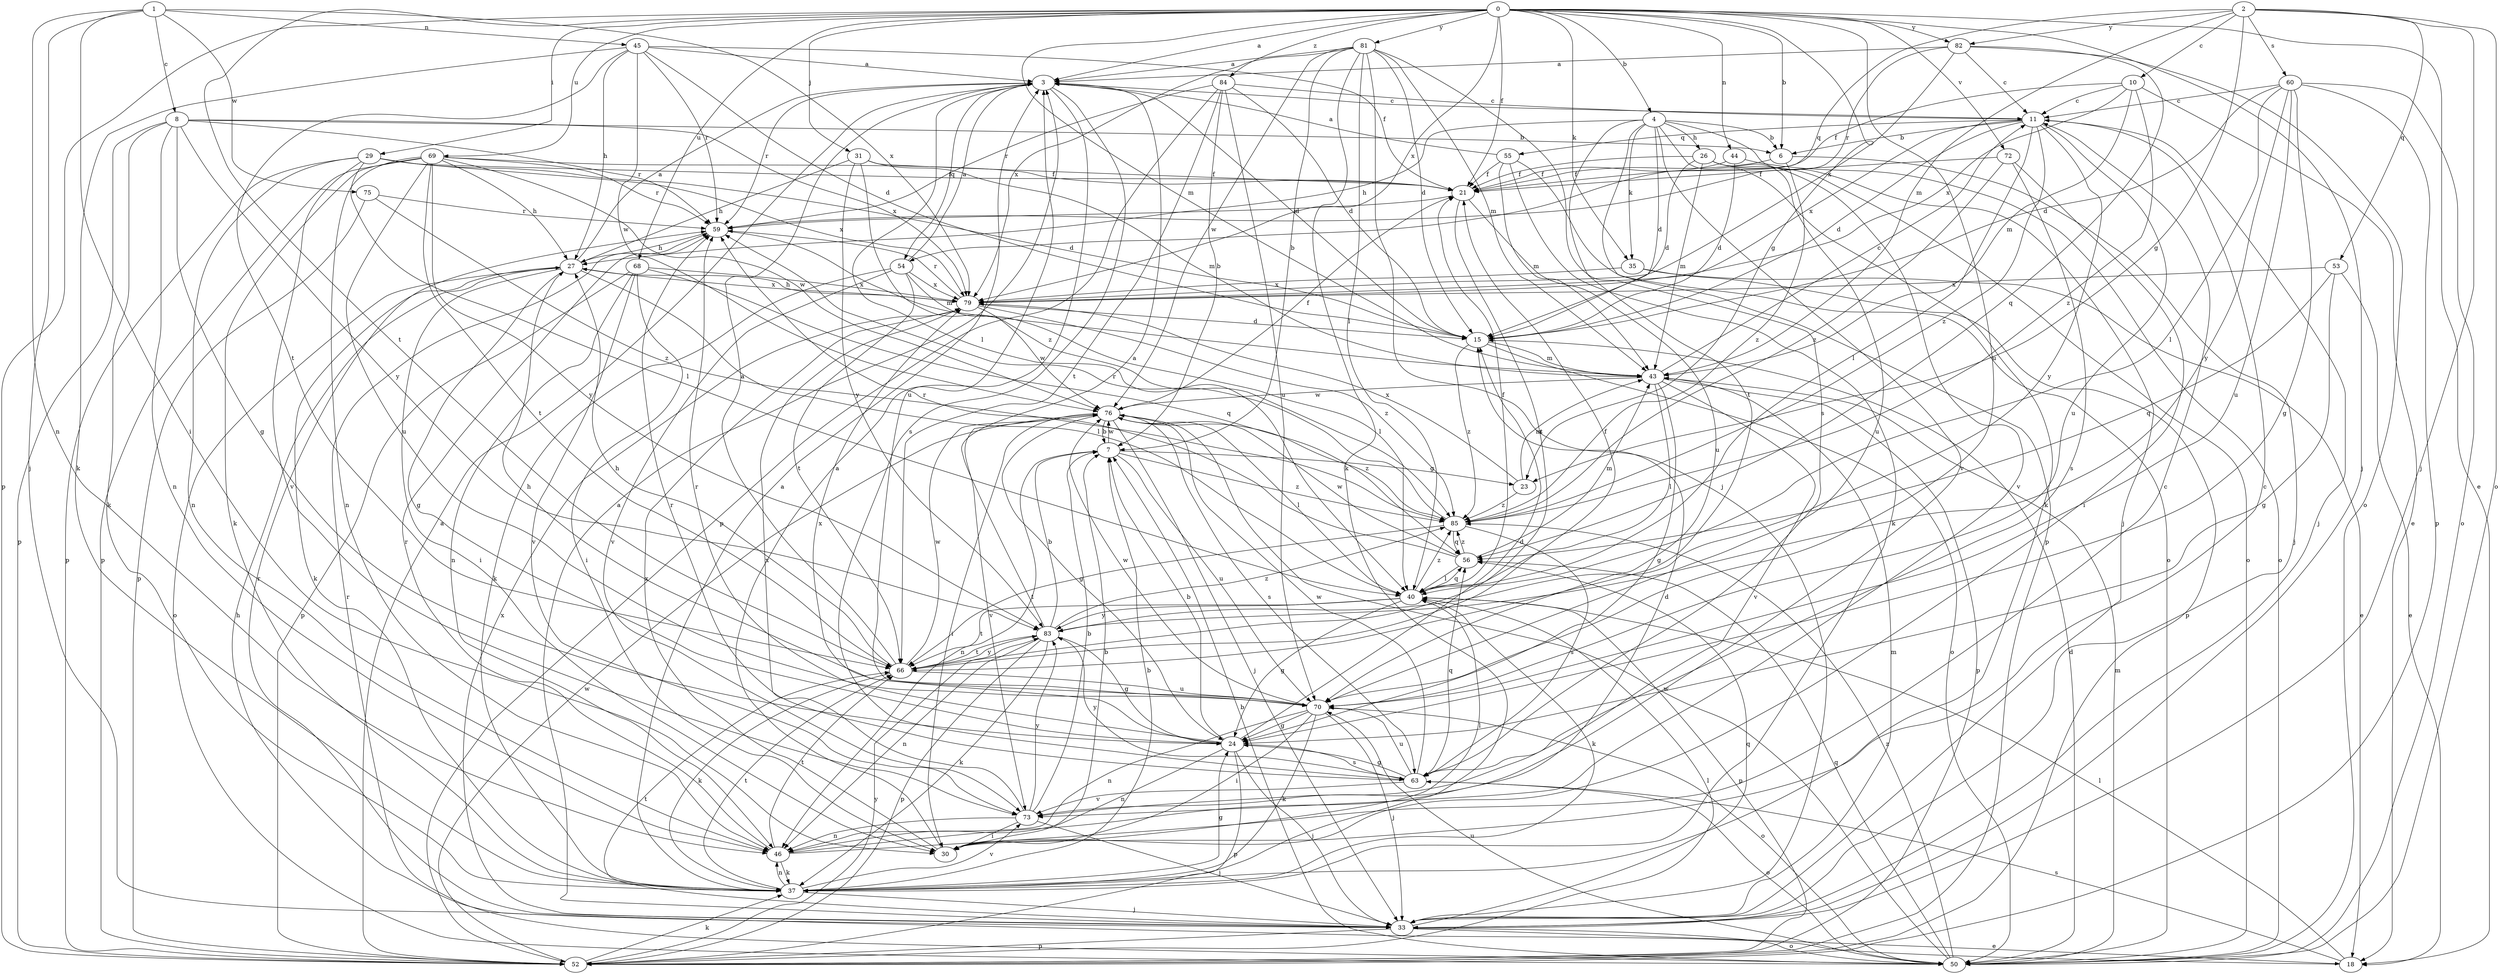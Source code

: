 strict digraph  {
0;
1;
2;
3;
4;
6;
7;
8;
10;
11;
15;
18;
21;
23;
24;
26;
27;
29;
30;
31;
33;
35;
37;
40;
43;
44;
45;
46;
50;
52;
53;
54;
55;
56;
59;
60;
63;
66;
68;
69;
70;
72;
73;
75;
76;
79;
81;
82;
83;
84;
85;
0 -> 3  [label=a];
0 -> 4  [label=b];
0 -> 6  [label=b];
0 -> 18  [label=e];
0 -> 21  [label=f];
0 -> 23  [label=g];
0 -> 29  [label=i];
0 -> 31  [label=j];
0 -> 33  [label=j];
0 -> 35  [label=k];
0 -> 43  [label=m];
0 -> 44  [label=n];
0 -> 52  [label=p];
0 -> 66  [label=t];
0 -> 68  [label=u];
0 -> 69  [label=u];
0 -> 70  [label=u];
0 -> 72  [label=v];
0 -> 79  [label=x];
0 -> 81  [label=y];
0 -> 82  [label=y];
0 -> 84  [label=z];
1 -> 8  [label=c];
1 -> 30  [label=i];
1 -> 33  [label=j];
1 -> 45  [label=n];
1 -> 46  [label=n];
1 -> 75  [label=w];
1 -> 79  [label=x];
2 -> 10  [label=c];
2 -> 23  [label=g];
2 -> 33  [label=j];
2 -> 43  [label=m];
2 -> 50  [label=o];
2 -> 53  [label=q];
2 -> 54  [label=q];
2 -> 60  [label=s];
2 -> 82  [label=y];
3 -> 11  [label=c];
3 -> 15  [label=d];
3 -> 40  [label=l];
3 -> 54  [label=q];
3 -> 59  [label=r];
3 -> 63  [label=s];
3 -> 70  [label=u];
4 -> 6  [label=b];
4 -> 15  [label=d];
4 -> 26  [label=h];
4 -> 27  [label=h];
4 -> 33  [label=j];
4 -> 35  [label=k];
4 -> 37  [label=k];
4 -> 52  [label=p];
4 -> 66  [label=t];
4 -> 73  [label=v];
6 -> 21  [label=f];
6 -> 33  [label=j];
6 -> 85  [label=z];
7 -> 23  [label=g];
7 -> 46  [label=n];
7 -> 70  [label=u];
7 -> 76  [label=w];
7 -> 85  [label=z];
8 -> 6  [label=b];
8 -> 24  [label=g];
8 -> 37  [label=k];
8 -> 46  [label=n];
8 -> 52  [label=p];
8 -> 59  [label=r];
8 -> 79  [label=x];
8 -> 83  [label=y];
10 -> 11  [label=c];
10 -> 18  [label=e];
10 -> 21  [label=f];
10 -> 43  [label=m];
10 -> 79  [label=x];
10 -> 85  [label=z];
11 -> 6  [label=b];
11 -> 15  [label=d];
11 -> 33  [label=j];
11 -> 40  [label=l];
11 -> 55  [label=q];
11 -> 70  [label=u];
11 -> 79  [label=x];
11 -> 83  [label=y];
11 -> 85  [label=z];
15 -> 43  [label=m];
15 -> 50  [label=o];
15 -> 85  [label=z];
18 -> 27  [label=h];
18 -> 40  [label=l];
18 -> 63  [label=s];
21 -> 59  [label=r];
21 -> 66  [label=t];
21 -> 70  [label=u];
23 -> 43  [label=m];
23 -> 79  [label=x];
23 -> 85  [label=z];
24 -> 7  [label=b];
24 -> 15  [label=d];
24 -> 33  [label=j];
24 -> 46  [label=n];
24 -> 52  [label=p];
24 -> 59  [label=r];
24 -> 63  [label=s];
24 -> 79  [label=x];
26 -> 15  [label=d];
26 -> 21  [label=f];
26 -> 43  [label=m];
26 -> 50  [label=o];
26 -> 70  [label=u];
26 -> 73  [label=v];
27 -> 3  [label=a];
27 -> 24  [label=g];
27 -> 30  [label=i];
27 -> 37  [label=k];
27 -> 40  [label=l];
27 -> 50  [label=o];
27 -> 79  [label=x];
29 -> 15  [label=d];
29 -> 21  [label=f];
29 -> 40  [label=l];
29 -> 46  [label=n];
29 -> 52  [label=p];
29 -> 73  [label=v];
29 -> 79  [label=x];
30 -> 3  [label=a];
30 -> 7  [label=b];
30 -> 11  [label=c];
30 -> 40  [label=l];
30 -> 79  [label=x];
31 -> 21  [label=f];
31 -> 27  [label=h];
31 -> 43  [label=m];
31 -> 83  [label=y];
31 -> 85  [label=z];
33 -> 3  [label=a];
33 -> 18  [label=e];
33 -> 43  [label=m];
33 -> 50  [label=o];
33 -> 52  [label=p];
33 -> 56  [label=q];
33 -> 59  [label=r];
33 -> 66  [label=t];
33 -> 79  [label=x];
35 -> 18  [label=e];
35 -> 52  [label=p];
35 -> 79  [label=x];
37 -> 3  [label=a];
37 -> 7  [label=b];
37 -> 24  [label=g];
37 -> 33  [label=j];
37 -> 46  [label=n];
37 -> 66  [label=t];
37 -> 73  [label=v];
40 -> 21  [label=f];
40 -> 24  [label=g];
40 -> 37  [label=k];
40 -> 52  [label=p];
40 -> 56  [label=q];
40 -> 66  [label=t];
40 -> 83  [label=y];
40 -> 85  [label=z];
43 -> 11  [label=c];
43 -> 24  [label=g];
43 -> 40  [label=l];
43 -> 52  [label=p];
43 -> 73  [label=v];
43 -> 76  [label=w];
44 -> 15  [label=d];
44 -> 21  [label=f];
44 -> 50  [label=o];
45 -> 3  [label=a];
45 -> 15  [label=d];
45 -> 21  [label=f];
45 -> 27  [label=h];
45 -> 37  [label=k];
45 -> 59  [label=r];
45 -> 66  [label=t];
45 -> 76  [label=w];
46 -> 11  [label=c];
46 -> 15  [label=d];
46 -> 37  [label=k];
46 -> 59  [label=r];
46 -> 66  [label=t];
50 -> 7  [label=b];
50 -> 15  [label=d];
50 -> 43  [label=m];
50 -> 56  [label=q];
50 -> 59  [label=r];
50 -> 70  [label=u];
50 -> 76  [label=w];
50 -> 85  [label=z];
52 -> 3  [label=a];
52 -> 37  [label=k];
52 -> 40  [label=l];
52 -> 76  [label=w];
52 -> 83  [label=y];
53 -> 18  [label=e];
53 -> 24  [label=g];
53 -> 56  [label=q];
53 -> 79  [label=x];
54 -> 3  [label=a];
54 -> 37  [label=k];
54 -> 40  [label=l];
54 -> 66  [label=t];
54 -> 73  [label=v];
54 -> 79  [label=x];
55 -> 3  [label=a];
55 -> 21  [label=f];
55 -> 37  [label=k];
55 -> 43  [label=m];
55 -> 50  [label=o];
56 -> 40  [label=l];
56 -> 43  [label=m];
56 -> 59  [label=r];
56 -> 76  [label=w];
56 -> 85  [label=z];
59 -> 27  [label=h];
59 -> 43  [label=m];
60 -> 11  [label=c];
60 -> 15  [label=d];
60 -> 24  [label=g];
60 -> 40  [label=l];
60 -> 50  [label=o];
60 -> 52  [label=p];
60 -> 70  [label=u];
60 -> 83  [label=y];
63 -> 24  [label=g];
63 -> 50  [label=o];
63 -> 56  [label=q];
63 -> 59  [label=r];
63 -> 70  [label=u];
63 -> 73  [label=v];
63 -> 76  [label=w];
63 -> 83  [label=y];
66 -> 3  [label=a];
66 -> 21  [label=f];
66 -> 27  [label=h];
66 -> 37  [label=k];
66 -> 70  [label=u];
66 -> 76  [label=w];
66 -> 83  [label=y];
68 -> 30  [label=i];
68 -> 46  [label=n];
68 -> 52  [label=p];
68 -> 56  [label=q];
68 -> 73  [label=v];
68 -> 79  [label=x];
69 -> 21  [label=f];
69 -> 27  [label=h];
69 -> 37  [label=k];
69 -> 46  [label=n];
69 -> 52  [label=p];
69 -> 59  [label=r];
69 -> 66  [label=t];
69 -> 70  [label=u];
69 -> 76  [label=w];
69 -> 83  [label=y];
70 -> 24  [label=g];
70 -> 27  [label=h];
70 -> 30  [label=i];
70 -> 33  [label=j];
70 -> 37  [label=k];
70 -> 46  [label=n];
70 -> 50  [label=o];
70 -> 76  [label=w];
72 -> 21  [label=f];
72 -> 30  [label=i];
72 -> 63  [label=s];
72 -> 85  [label=z];
73 -> 7  [label=b];
73 -> 30  [label=i];
73 -> 33  [label=j];
73 -> 46  [label=n];
73 -> 79  [label=x];
73 -> 83  [label=y];
75 -> 52  [label=p];
75 -> 59  [label=r];
75 -> 85  [label=z];
76 -> 7  [label=b];
76 -> 21  [label=f];
76 -> 24  [label=g];
76 -> 30  [label=i];
76 -> 33  [label=j];
76 -> 40  [label=l];
76 -> 63  [label=s];
76 -> 73  [label=v];
76 -> 85  [label=z];
79 -> 15  [label=d];
79 -> 27  [label=h];
79 -> 59  [label=r];
79 -> 76  [label=w];
79 -> 85  [label=z];
81 -> 3  [label=a];
81 -> 7  [label=b];
81 -> 15  [label=d];
81 -> 33  [label=j];
81 -> 37  [label=k];
81 -> 40  [label=l];
81 -> 43  [label=m];
81 -> 63  [label=s];
81 -> 76  [label=w];
81 -> 79  [label=x];
82 -> 3  [label=a];
82 -> 11  [label=c];
82 -> 50  [label=o];
82 -> 56  [label=q];
82 -> 59  [label=r];
82 -> 79  [label=x];
83 -> 3  [label=a];
83 -> 7  [label=b];
83 -> 24  [label=g];
83 -> 37  [label=k];
83 -> 46  [label=n];
83 -> 52  [label=p];
83 -> 66  [label=t];
83 -> 85  [label=z];
84 -> 7  [label=b];
84 -> 11  [label=c];
84 -> 15  [label=d];
84 -> 52  [label=p];
84 -> 59  [label=r];
84 -> 66  [label=t];
84 -> 70  [label=u];
85 -> 56  [label=q];
85 -> 59  [label=r];
85 -> 63  [label=s];
85 -> 66  [label=t];
}
